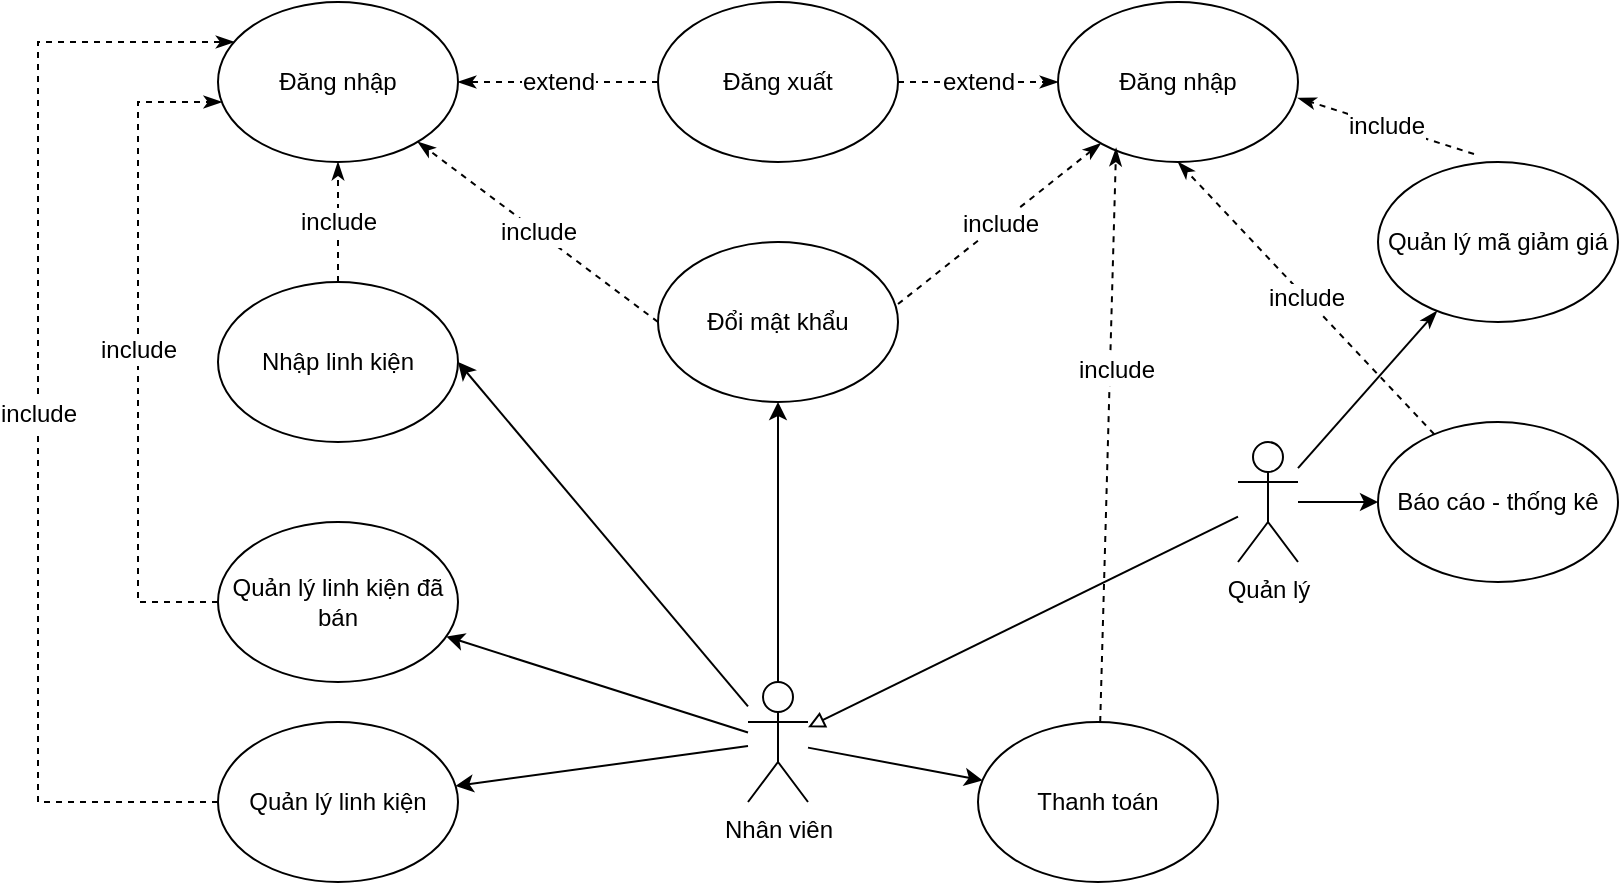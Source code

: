 <mxfile version="18.1.3" type="device" pages="9"><diagram id="9KYe9OfqgDLF2elIuD5f" name="Use Case tổng quát"><mxGraphModel dx="1749" dy="567" grid="1" gridSize="10" guides="1" tooltips="1" connect="1" arrows="1" fold="1" page="1" pageScale="1" pageWidth="850" pageHeight="1100" math="0" shadow="0"><root><mxCell id="0"/><mxCell id="1" parent="0"/><mxCell id="Fh7JyjjgyxLnkpdjSvHv-1" style="edgeStyle=none;rounded=0;orthogonalLoop=1;jettySize=auto;html=1;" parent="1" source="Fh7JyjjgyxLnkpdjSvHv-9" target="Fh7JyjjgyxLnkpdjSvHv-17" edge="1"><mxGeometry relative="1" as="geometry"/></mxCell><mxCell id="Fh7JyjjgyxLnkpdjSvHv-2" style="edgeStyle=none;rounded=0;orthogonalLoop=1;jettySize=auto;html=1;" parent="1" source="Fh7JyjjgyxLnkpdjSvHv-9" target="Fh7JyjjgyxLnkpdjSvHv-18" edge="1"><mxGeometry relative="1" as="geometry"/></mxCell><mxCell id="Fh7JyjjgyxLnkpdjSvHv-8" style="edgeStyle=none;rounded=0;orthogonalLoop=1;jettySize=auto;html=1;" parent="1" source="Fh7JyjjgyxLnkpdjSvHv-9" target="Fh7JyjjgyxLnkpdjSvHv-24" edge="1"><mxGeometry relative="1" as="geometry"/></mxCell><mxCell id="M7t_rTfE9ajkF6MKEjkb-3" style="rounded=0;orthogonalLoop=1;jettySize=auto;html=1;" edge="1" parent="1" source="Fh7JyjjgyxLnkpdjSvHv-9" target="Fh7JyjjgyxLnkpdjSvHv-19"><mxGeometry relative="1" as="geometry"/></mxCell><mxCell id="M7t_rTfE9ajkF6MKEjkb-4" style="edgeStyle=none;rounded=0;orthogonalLoop=1;jettySize=auto;html=1;entryX=1;entryY=0.5;entryDx=0;entryDy=0;" edge="1" parent="1" source="Fh7JyjjgyxLnkpdjSvHv-9" target="Fh7JyjjgyxLnkpdjSvHv-22"><mxGeometry relative="1" as="geometry"/></mxCell><mxCell id="Fh7JyjjgyxLnkpdjSvHv-9" value="Nhân viên" style="shape=umlActor;verticalLabelPosition=bottom;verticalAlign=top;html=1;outlineConnect=0;" parent="1" vertex="1"><mxGeometry x="315" y="440" width="30" height="60" as="geometry"/></mxCell><mxCell id="v6-HCsZY6cNU9R2K5WDS-1" style="rounded=0;orthogonalLoop=1;jettySize=auto;html=1;endArrow=block;endFill=0;" parent="1" source="Fh7JyjjgyxLnkpdjSvHv-16" target="Fh7JyjjgyxLnkpdjSvHv-9" edge="1"><mxGeometry relative="1" as="geometry"/></mxCell><mxCell id="v6-HCsZY6cNU9R2K5WDS-2" style="rounded=0;orthogonalLoop=1;jettySize=auto;html=1;endArrow=classic;endFill=1;" parent="1" source="Fh7JyjjgyxLnkpdjSvHv-16" target="Fh7JyjjgyxLnkpdjSvHv-23" edge="1"><mxGeometry relative="1" as="geometry"/></mxCell><mxCell id="v6-HCsZY6cNU9R2K5WDS-22" style="edgeStyle=none;rounded=0;orthogonalLoop=1;jettySize=auto;html=1;endArrow=classicThin;endFill=1;" parent="1" source="Fh7JyjjgyxLnkpdjSvHv-16" target="Fh7JyjjgyxLnkpdjSvHv-21" edge="1"><mxGeometry relative="1" as="geometry"/></mxCell><mxCell id="Fh7JyjjgyxLnkpdjSvHv-16" value="Quản lý" style="shape=umlActor;verticalLabelPosition=bottom;verticalAlign=top;html=1;outlineConnect=0;" parent="1" vertex="1"><mxGeometry x="560" y="320" width="30" height="60" as="geometry"/></mxCell><mxCell id="Fh7JyjjgyxLnkpdjSvHv-17" value="Quản lý linh kiện" style="ellipse;whiteSpace=wrap;html=1;" parent="1" vertex="1"><mxGeometry x="50" y="460" width="120" height="80" as="geometry"/></mxCell><mxCell id="Fh7JyjjgyxLnkpdjSvHv-18" value="Thanh toán" style="ellipse;whiteSpace=wrap;html=1;" parent="1" vertex="1"><mxGeometry x="430" y="460" width="120" height="80" as="geometry"/></mxCell><mxCell id="Fh7JyjjgyxLnkpdjSvHv-19" value="Quản lý linh kiện đã bán" style="ellipse;whiteSpace=wrap;html=1;" parent="1" vertex="1"><mxGeometry x="50" y="360" width="120" height="80" as="geometry"/></mxCell><mxCell id="Fh7JyjjgyxLnkpdjSvHv-20" value="Đăng nhập" style="ellipse;whiteSpace=wrap;html=1;" parent="1" vertex="1"><mxGeometry x="50" y="100" width="120" height="80" as="geometry"/></mxCell><mxCell id="Fh7JyjjgyxLnkpdjSvHv-21" value="Quản lý mã giảm giá" style="ellipse;whiteSpace=wrap;html=1;" parent="1" vertex="1"><mxGeometry x="630" y="180" width="120" height="80" as="geometry"/></mxCell><mxCell id="Fh7JyjjgyxLnkpdjSvHv-22" value="Nhập linh kiện" style="ellipse;whiteSpace=wrap;html=1;" parent="1" vertex="1"><mxGeometry x="50" y="240" width="120" height="80" as="geometry"/></mxCell><mxCell id="Fh7JyjjgyxLnkpdjSvHv-23" value="Báo cáo - thống kê" style="ellipse;whiteSpace=wrap;html=1;" parent="1" vertex="1"><mxGeometry x="630" y="310" width="120" height="80" as="geometry"/></mxCell><mxCell id="Fh7JyjjgyxLnkpdjSvHv-24" value="Đổi mật khẩu" style="ellipse;whiteSpace=wrap;html=1;" parent="1" vertex="1"><mxGeometry x="270" y="220" width="120" height="80" as="geometry"/></mxCell><mxCell id="v6-HCsZY6cNU9R2K5WDS-5" value="Đăng xuất" style="ellipse;whiteSpace=wrap;html=1;" parent="1" vertex="1"><mxGeometry x="270" y="100" width="120" height="80" as="geometry"/></mxCell><mxCell id="v6-HCsZY6cNU9R2K5WDS-13" value="&lt;font style=&quot;font-size: 12px&quot;&gt;include&lt;/font&gt;" style="edgeStyle=orthogonalEdgeStyle;rounded=0;orthogonalLoop=1;jettySize=auto;html=1;endArrow=classicThin;endFill=1;dashed=1;" parent="1" source="Fh7JyjjgyxLnkpdjSvHv-17" target="Fh7JyjjgyxLnkpdjSvHv-20" edge="1"><mxGeometry relative="1" as="geometry"><mxPoint x="72" y="210" as="sourcePoint"/><mxPoint x="10" y="240" as="targetPoint"/><Array as="points"><mxPoint x="-40" y="500"/><mxPoint x="-40" y="120"/></Array></mxGeometry></mxCell><mxCell id="v6-HCsZY6cNU9R2K5WDS-15" value="&lt;font style=&quot;font-size: 12px&quot;&gt;extend&lt;/font&gt;" style="edgeStyle=none;rounded=0;orthogonalLoop=1;jettySize=auto;html=1;endArrow=classicThin;endFill=1;dashed=1;exitX=0;exitY=0.5;exitDx=0;exitDy=0;entryX=1;entryY=0.5;entryDx=0;entryDy=0;" parent="1" source="v6-HCsZY6cNU9R2K5WDS-5" target="Fh7JyjjgyxLnkpdjSvHv-20" edge="1"><mxGeometry relative="1" as="geometry"><mxPoint x="184.67" y="471.328" as="sourcePoint"/><mxPoint x="320" y="200" as="targetPoint"/></mxGeometry></mxCell><mxCell id="v6-HCsZY6cNU9R2K5WDS-17" value="&lt;font style=&quot;font-size: 12px&quot;&gt;include&lt;/font&gt;" style="edgeStyle=none;rounded=0;orthogonalLoop=1;jettySize=auto;html=1;endArrow=classicThin;endFill=1;dashed=1;exitX=0;exitY=0.5;exitDx=0;exitDy=0;" parent="1" source="Fh7JyjjgyxLnkpdjSvHv-24" target="Fh7JyjjgyxLnkpdjSvHv-20" edge="1"><mxGeometry relative="1" as="geometry"><mxPoint x="140" y="320" as="sourcePoint"/><mxPoint x="140" y="270" as="targetPoint"/></mxGeometry></mxCell><mxCell id="v6-HCsZY6cNU9R2K5WDS-20" value="Đăng nhập" style="ellipse;whiteSpace=wrap;html=1;" parent="1" vertex="1"><mxGeometry x="470" y="100" width="120" height="80" as="geometry"/></mxCell><mxCell id="v6-HCsZY6cNU9R2K5WDS-25" value="&lt;font style=&quot;font-size: 12px&quot;&gt;include&lt;/font&gt;" style="edgeStyle=none;rounded=0;orthogonalLoop=1;jettySize=auto;html=1;endArrow=classicThin;endFill=1;dashed=1;entryX=1;entryY=0.6;entryDx=0;entryDy=0;exitX=0.4;exitY=-0.05;exitDx=0;exitDy=0;exitPerimeter=0;entryPerimeter=0;" parent="1" source="Fh7JyjjgyxLnkpdjSvHv-21" target="v6-HCsZY6cNU9R2K5WDS-20" edge="1"><mxGeometry relative="1" as="geometry"><mxPoint x="140" y="320" as="sourcePoint"/><mxPoint x="140" y="270" as="targetPoint"/></mxGeometry></mxCell><mxCell id="v6-HCsZY6cNU9R2K5WDS-26" value="&lt;font style=&quot;font-size: 12px&quot;&gt;include&lt;/font&gt;" style="edgeStyle=none;rounded=0;orthogonalLoop=1;jettySize=auto;html=1;endArrow=classicThin;endFill=1;dashed=1;entryX=0.5;entryY=1;entryDx=0;entryDy=0;" parent="1" source="Fh7JyjjgyxLnkpdjSvHv-23" target="v6-HCsZY6cNU9R2K5WDS-20" edge="1"><mxGeometry relative="1" as="geometry"><mxPoint x="150" y="330" as="sourcePoint"/><mxPoint x="150" y="280" as="targetPoint"/></mxGeometry></mxCell><mxCell id="v6-HCsZY6cNU9R2K5WDS-29" value="&lt;font style=&quot;font-size: 12px&quot;&gt;extend&lt;/font&gt;" style="edgeStyle=none;rounded=0;orthogonalLoop=1;jettySize=auto;html=1;endArrow=classicThin;endFill=1;dashed=1;" parent="1" source="v6-HCsZY6cNU9R2K5WDS-5" target="v6-HCsZY6cNU9R2K5WDS-20" edge="1"><mxGeometry relative="1" as="geometry"><mxPoint x="285" y="130" as="sourcePoint"/><mxPoint x="182.426" y="201.716" as="targetPoint"/></mxGeometry></mxCell><mxCell id="v6-HCsZY6cNU9R2K5WDS-30" value="&lt;font style=&quot;font-size: 12px&quot;&gt;include&lt;/font&gt;" style="edgeStyle=none;rounded=0;orthogonalLoop=1;jettySize=auto;html=1;endArrow=classicThin;endFill=1;dashed=1;exitX=1;exitY=0.388;exitDx=0;exitDy=0;exitPerimeter=0;" parent="1" source="Fh7JyjjgyxLnkpdjSvHv-24" target="v6-HCsZY6cNU9R2K5WDS-20" edge="1"><mxGeometry relative="1" as="geometry"><mxPoint x="285" y="130" as="sourcePoint"/><mxPoint x="182.426" y="201.716" as="targetPoint"/></mxGeometry></mxCell><mxCell id="v6-HCsZY6cNU9R2K5WDS-32" value="&lt;font style=&quot;font-size: 12px&quot;&gt;include&lt;/font&gt;" style="edgeStyle=none;rounded=0;orthogonalLoop=1;jettySize=auto;html=1;endArrow=classicThin;endFill=1;dashed=1;entryX=0.242;entryY=0.913;entryDx=0;entryDy=0;entryPerimeter=0;" parent="1" source="Fh7JyjjgyxLnkpdjSvHv-18" target="v6-HCsZY6cNU9R2K5WDS-20" edge="1"><mxGeometry x="0.228" y="-3" relative="1" as="geometry"><mxPoint x="390" y="530" as="sourcePoint"/><mxPoint x="501.386" y="180.616" as="targetPoint"/><mxPoint as="offset"/></mxGeometry></mxCell><mxCell id="v6-HCsZY6cNU9R2K5WDS-33" style="edgeStyle=none;rounded=0;orthogonalLoop=1;jettySize=auto;html=1;entryX=0.5;entryY=0;entryDx=0;entryDy=0;endArrow=classicThin;endFill=1;" parent="1" source="Fh7JyjjgyxLnkpdjSvHv-18" target="Fh7JyjjgyxLnkpdjSvHv-18" edge="1"><mxGeometry relative="1" as="geometry"/></mxCell><mxCell id="M7t_rTfE9ajkF6MKEjkb-1" value="&lt;font style=&quot;font-size: 12px&quot;&gt;include&lt;/font&gt;" style="edgeStyle=orthogonalEdgeStyle;rounded=0;orthogonalLoop=1;jettySize=auto;html=1;endArrow=classicThin;endFill=1;dashed=1;exitX=0;exitY=0.5;exitDx=0;exitDy=0;" edge="1" parent="1" source="Fh7JyjjgyxLnkpdjSvHv-19" target="Fh7JyjjgyxLnkpdjSvHv-20"><mxGeometry relative="1" as="geometry"><mxPoint x="60" y="510" as="sourcePoint"/><mxPoint x="60" y="150" as="targetPoint"/><Array as="points"><mxPoint x="10" y="400"/><mxPoint x="10" y="150"/></Array></mxGeometry></mxCell><mxCell id="M7t_rTfE9ajkF6MKEjkb-2" value="&lt;font style=&quot;font-size: 12px&quot;&gt;include&lt;/font&gt;" style="edgeStyle=orthogonalEdgeStyle;rounded=0;orthogonalLoop=1;jettySize=auto;html=1;endArrow=classicThin;endFill=1;dashed=1;exitX=0.5;exitY=0;exitDx=0;exitDy=0;entryX=0.5;entryY=1;entryDx=0;entryDy=0;" edge="1" parent="1" source="Fh7JyjjgyxLnkpdjSvHv-22" target="Fh7JyjjgyxLnkpdjSvHv-20"><mxGeometry relative="1" as="geometry"><mxPoint x="60" y="410" as="sourcePoint"/><mxPoint x="61.905" y="160" as="targetPoint"/><Array as="points"><mxPoint x="110" y="240"/><mxPoint x="110" y="240"/></Array></mxGeometry></mxCell></root></mxGraphModel></diagram><diagram id="M3k5f2M3d4ukSezST7nr" name="Đăng nhập"><mxGraphModel dx="1086" dy="966" grid="1" gridSize="10" guides="1" tooltips="1" connect="1" arrows="1" fold="1" page="1" pageScale="1" pageWidth="850" pageHeight="1100" math="0" shadow="0"><root><mxCell id="985B_7BuaUpa4Xvz62Vp-0"/><mxCell id="985B_7BuaUpa4Xvz62Vp-1" parent="985B_7BuaUpa4Xvz62Vp-0"/><mxCell id="iDnymMXbZE_q3MvbUT_g-1" style="edgeStyle=none;rounded=0;orthogonalLoop=1;jettySize=auto;html=1;endArrow=classicThin;endFill=1;entryX=0;entryY=0.5;entryDx=0;entryDy=0;" parent="985B_7BuaUpa4Xvz62Vp-1" source="iDnymMXbZE_q3MvbUT_g-0" target="AP-JRlsZ_CoEv3foTrYL-0" edge="1"><mxGeometry relative="1" as="geometry"><mxPoint x="370" y="390" as="targetPoint"/></mxGeometry></mxCell><mxCell id="iDnymMXbZE_q3MvbUT_g-0" value="Nhân viên" style="shape=umlActor;verticalLabelPosition=bottom;verticalAlign=top;html=1;outlineConnect=0;" parent="985B_7BuaUpa4Xvz62Vp-1" vertex="1"><mxGeometry x="200" y="360" width="30" height="60" as="geometry"/></mxCell><mxCell id="AP-JRlsZ_CoEv3foTrYL-0" value="Đăng nhập" style="ellipse;whiteSpace=wrap;html=1;" parent="985B_7BuaUpa4Xvz62Vp-1" vertex="1"><mxGeometry x="365" y="350" width="120" height="80" as="geometry"/></mxCell><mxCell id="v33BmMldF_y8NMeLPlOS-0" value="Đăng xuất" style="ellipse;whiteSpace=wrap;html=1;" parent="985B_7BuaUpa4Xvz62Vp-1" vertex="1"><mxGeometry x="590" y="350" width="120" height="80" as="geometry"/></mxCell><mxCell id="dxNBts2YkuVUftaQt-I5-0" value="&lt;font style=&quot;font-size: 12px&quot;&gt;extend&lt;/font&gt;" style="edgeStyle=none;rounded=0;orthogonalLoop=1;jettySize=auto;html=1;endArrow=classicThin;endFill=1;dashed=1;exitX=0;exitY=0.5;exitDx=0;exitDy=0;entryX=1;entryY=0.5;entryDx=0;entryDy=0;" parent="985B_7BuaUpa4Xvz62Vp-1" source="v33BmMldF_y8NMeLPlOS-0" target="AP-JRlsZ_CoEv3foTrYL-0" edge="1"><mxGeometry relative="1" as="geometry"><mxPoint x="270" y="140" as="sourcePoint"/><mxPoint x="172.426" y="191.716" as="targetPoint"/></mxGeometry></mxCell></root></mxGraphModel></diagram><diagram id="J0PqUfYiYcOAkM91h0iS" name="Quản lý linh kiện"><mxGraphModel dx="905" dy="805" grid="1" gridSize="10" guides="1" tooltips="1" connect="1" arrows="1" fold="1" page="1" pageScale="1" pageWidth="850" pageHeight="1100" math="0" shadow="0"><root><mxCell id="6C2LaFtIaHihUc76UcuE-0"/><mxCell id="6C2LaFtIaHihUc76UcuE-1" parent="6C2LaFtIaHihUc76UcuE-0"/><mxCell id="Ii7Hj2KLL-cQXK02NfGm-2" style="edgeStyle=none;rounded=0;orthogonalLoop=1;jettySize=auto;html=1;endArrow=classicThin;endFill=1;" parent="6C2LaFtIaHihUc76UcuE-1" source="H6clFsryvfY3eoEBOsS8-0" target="Ii7Hj2KLL-cQXK02NfGm-0" edge="1"><mxGeometry relative="1" as="geometry"/></mxCell><mxCell id="H6clFsryvfY3eoEBOsS8-0" value="Nhân viên" style="shape=umlActor;verticalLabelPosition=bottom;verticalAlign=top;html=1;outlineConnect=0;" parent="6C2LaFtIaHihUc76UcuE-1" vertex="1"><mxGeometry x="320" y="360" width="30" height="60" as="geometry"/></mxCell><mxCell id="Ii7Hj2KLL-cQXK02NfGm-0" value="Quản lý linh kiện" style="ellipse;whiteSpace=wrap;html=1;" parent="6C2LaFtIaHihUc76UcuE-1" vertex="1"><mxGeometry x="460" y="350" width="120" height="80" as="geometry"/></mxCell><mxCell id="-b2A02M3w-XAtguTNgU6-1" value="Sửa linh kiện" style="ellipse;whiteSpace=wrap;html=1;" parent="6C2LaFtIaHihUc76UcuE-1" vertex="1"><mxGeometry x="500" y="520" width="120" height="80" as="geometry"/></mxCell><mxCell id="-b2A02M3w-XAtguTNgU6-2" value="Xóa linh kiện" style="ellipse;whiteSpace=wrap;html=1;" parent="6C2LaFtIaHihUc76UcuE-1" vertex="1"><mxGeometry x="650" y="430" width="120" height="80" as="geometry"/></mxCell><mxCell id="-b2A02M3w-XAtguTNgU6-3" value="Tìm kiếm linh kiện" style="ellipse;whiteSpace=wrap;html=1;" parent="6C2LaFtIaHihUc76UcuE-1" vertex="1"><mxGeometry x="650" y="280" width="120" height="80" as="geometry"/></mxCell><mxCell id="-b2A02M3w-XAtguTNgU6-4" value="&lt;font style=&quot;font-size: 12px&quot;&gt;extend&lt;/font&gt;" style="edgeStyle=none;rounded=0;orthogonalLoop=1;jettySize=auto;html=1;endArrow=classicThin;endFill=1;dashed=1;exitX=0.433;exitY=0;exitDx=0;exitDy=0;exitPerimeter=0;" parent="6C2LaFtIaHihUc76UcuE-1" source="-b2A02M3w-XAtguTNgU6-1" target="Ii7Hj2KLL-cQXK02NfGm-0" edge="1"><mxGeometry relative="1" as="geometry"><mxPoint x="410" y="530" as="sourcePoint"/><mxPoint x="498.554" y="434.066" as="targetPoint"/></mxGeometry></mxCell><mxCell id="-b2A02M3w-XAtguTNgU6-5" value="&lt;font style=&quot;font-size: 12px&quot;&gt;extend&lt;/font&gt;" style="edgeStyle=none;rounded=0;orthogonalLoop=1;jettySize=auto;html=1;endArrow=classicThin;endFill=1;dashed=1;" parent="6C2LaFtIaHihUc76UcuE-1" source="-b2A02M3w-XAtguTNgU6-2" target="Ii7Hj2KLL-cQXK02NfGm-0" edge="1"><mxGeometry relative="1" as="geometry"><mxPoint x="420" y="540" as="sourcePoint"/><mxPoint x="508.554" y="444.066" as="targetPoint"/></mxGeometry></mxCell><mxCell id="-b2A02M3w-XAtguTNgU6-6" value="&lt;font style=&quot;font-size: 12px&quot;&gt;extend&lt;/font&gt;" style="edgeStyle=none;rounded=0;orthogonalLoop=1;jettySize=auto;html=1;endArrow=classicThin;endFill=1;dashed=1;" parent="6C2LaFtIaHihUc76UcuE-1" source="-b2A02M3w-XAtguTNgU6-3" target="Ii7Hj2KLL-cQXK02NfGm-0" edge="1"><mxGeometry relative="1" as="geometry"><mxPoint x="430" y="550" as="sourcePoint"/><mxPoint x="518.554" y="454.066" as="targetPoint"/></mxGeometry></mxCell></root></mxGraphModel></diagram><diagram id="A80YJYHKsHQK6sT8bMLD" name="Nhập linh kiện"><mxGraphModel dx="1086" dy="966" grid="1" gridSize="10" guides="1" tooltips="1" connect="1" arrows="1" fold="1" page="1" pageScale="1" pageWidth="850" pageHeight="1100" math="0" shadow="0"><root><mxCell id="zhoC2ahn8Z29-R6FaOK9-0"/><mxCell id="zhoC2ahn8Z29-R6FaOK9-1" parent="zhoC2ahn8Z29-R6FaOK9-0"/><mxCell id="RnRzYRbTp0FLy5q3bwNx-0" style="edgeStyle=none;rounded=0;orthogonalLoop=1;jettySize=auto;html=1;endArrow=classicThin;endFill=1;" parent="zhoC2ahn8Z29-R6FaOK9-1" source="RnRzYRbTp0FLy5q3bwNx-1" target="RnRzYRbTp0FLy5q3bwNx-2" edge="1"><mxGeometry relative="1" as="geometry"/></mxCell><mxCell id="RnRzYRbTp0FLy5q3bwNx-1" value="Quản lý" style="shape=umlActor;verticalLabelPosition=bottom;verticalAlign=top;html=1;outlineConnect=0;" parent="zhoC2ahn8Z29-R6FaOK9-1" vertex="1"><mxGeometry x="250" y="350" width="30" height="60" as="geometry"/></mxCell><mxCell id="RnRzYRbTp0FLy5q3bwNx-2" value="Nhập linh kiện" style="ellipse;whiteSpace=wrap;html=1;" parent="zhoC2ahn8Z29-R6FaOK9-1" vertex="1"><mxGeometry x="390" y="340" width="120" height="80" as="geometry"/></mxCell><mxCell id="RnRzYRbTp0FLy5q3bwNx-3" value="Nhập linh kiện" style="ellipse;whiteSpace=wrap;html=1;" parent="zhoC2ahn8Z29-R6FaOK9-1" vertex="1"><mxGeometry x="270" y="510" width="120" height="80" as="geometry"/></mxCell><mxCell id="RnRzYRbTp0FLy5q3bwNx-4" value="&lt;font style=&quot;font-size: 12px&quot;&gt;extend&lt;/font&gt;" style="edgeStyle=none;rounded=0;orthogonalLoop=1;jettySize=auto;html=1;endArrow=classicThin;endFill=1;dashed=1;exitX=0.5;exitY=0;exitDx=0;exitDy=0;" parent="zhoC2ahn8Z29-R6FaOK9-1" source="RnRzYRbTp0FLy5q3bwNx-3" target="RnRzYRbTp0FLy5q3bwNx-2" edge="1"><mxGeometry relative="1" as="geometry"><mxPoint x="520" y="380" as="sourcePoint"/><mxPoint x="415" y="380" as="targetPoint"/></mxGeometry></mxCell><mxCell id="RnRzYRbTp0FLy5q3bwNx-5" value="Sửa linh kiện đã &lt;br&gt;nhập" style="ellipse;whiteSpace=wrap;html=1;" parent="zhoC2ahn8Z29-R6FaOK9-1" vertex="1"><mxGeometry x="429" y="510" width="120" height="80" as="geometry"/></mxCell><mxCell id="RnRzYRbTp0FLy5q3bwNx-6" value="Xóa linh kiện&lt;br&gt;đã nhập" style="ellipse;whiteSpace=wrap;html=1;" parent="zhoC2ahn8Z29-R6FaOK9-1" vertex="1"><mxGeometry x="580" y="420" width="120" height="80" as="geometry"/></mxCell><mxCell id="RnRzYRbTp0FLy5q3bwNx-7" value="Tìm kiếm linh &lt;br&gt;kiện đã nhập" style="ellipse;whiteSpace=wrap;html=1;" parent="zhoC2ahn8Z29-R6FaOK9-1" vertex="1"><mxGeometry x="580" y="270" width="120" height="80" as="geometry"/></mxCell><mxCell id="RnRzYRbTp0FLy5q3bwNx-8" value="&lt;font style=&quot;font-size: 12px&quot;&gt;extend&lt;/font&gt;" style="edgeStyle=none;rounded=0;orthogonalLoop=1;jettySize=auto;html=1;endArrow=classicThin;endFill=1;dashed=1;exitX=0.433;exitY=0;exitDx=0;exitDy=0;exitPerimeter=0;" parent="zhoC2ahn8Z29-R6FaOK9-1" source="RnRzYRbTp0FLy5q3bwNx-5" target="RnRzYRbTp0FLy5q3bwNx-2" edge="1"><mxGeometry relative="1" as="geometry"><mxPoint x="340" y="520" as="sourcePoint"/><mxPoint x="428.554" y="424.066" as="targetPoint"/></mxGeometry></mxCell><mxCell id="RnRzYRbTp0FLy5q3bwNx-9" value="&lt;font style=&quot;font-size: 12px&quot;&gt;extend&lt;/font&gt;" style="edgeStyle=none;rounded=0;orthogonalLoop=1;jettySize=auto;html=1;endArrow=classicThin;endFill=1;dashed=1;" parent="zhoC2ahn8Z29-R6FaOK9-1" source="RnRzYRbTp0FLy5q3bwNx-6" target="RnRzYRbTp0FLy5q3bwNx-2" edge="1"><mxGeometry relative="1" as="geometry"><mxPoint x="350" y="530" as="sourcePoint"/><mxPoint x="438.554" y="434.066" as="targetPoint"/></mxGeometry></mxCell><mxCell id="RnRzYRbTp0FLy5q3bwNx-10" value="&lt;font style=&quot;font-size: 12px&quot;&gt;extend&lt;/font&gt;" style="edgeStyle=none;rounded=0;orthogonalLoop=1;jettySize=auto;html=1;endArrow=classicThin;endFill=1;dashed=1;" parent="zhoC2ahn8Z29-R6FaOK9-1" source="RnRzYRbTp0FLy5q3bwNx-7" target="RnRzYRbTp0FLy5q3bwNx-2" edge="1"><mxGeometry relative="1" as="geometry"><mxPoint x="360" y="540" as="sourcePoint"/><mxPoint x="448.554" y="444.066" as="targetPoint"/></mxGeometry></mxCell></root></mxGraphModel></diagram><diagram id="ReuSEljguYqXkIRH9Q_f" name="Quản lý linh kiện đã bán"><mxGraphModel dx="905" dy="805" grid="1" gridSize="10" guides="1" tooltips="1" connect="1" arrows="1" fold="1" page="1" pageScale="1" pageWidth="850" pageHeight="1100" math="0" shadow="0"><root><mxCell id="m22GDYyRBLb9LDbd9iQB-0"/><mxCell id="m22GDYyRBLb9LDbd9iQB-1" parent="m22GDYyRBLb9LDbd9iQB-0"/><mxCell id="_DjwcOKnzXc0xel_oRje-0" style="edgeStyle=none;rounded=0;orthogonalLoop=1;jettySize=auto;html=1;endArrow=classicThin;endFill=1;" parent="m22GDYyRBLb9LDbd9iQB-1" source="_DjwcOKnzXc0xel_oRje-1" target="_DjwcOKnzXc0xel_oRje-2" edge="1"><mxGeometry relative="1" as="geometry"/></mxCell><mxCell id="_DjwcOKnzXc0xel_oRje-1" value="Nhân viên" style="shape=umlActor;verticalLabelPosition=bottom;verticalAlign=top;html=1;outlineConnect=0;" parent="m22GDYyRBLb9LDbd9iQB-1" vertex="1"><mxGeometry x="100" y="280" width="30" height="60" as="geometry"/></mxCell><mxCell id="_DjwcOKnzXc0xel_oRje-2" value="Quản lý linh kiện &lt;br&gt;đã bán" style="ellipse;whiteSpace=wrap;html=1;" parent="m22GDYyRBLb9LDbd9iQB-1" vertex="1"><mxGeometry x="210" y="270" width="120" height="80" as="geometry"/></mxCell><mxCell id="_DjwcOKnzXc0xel_oRje-3" value="Xóa linh kiện &lt;br&gt;đã bán" style="ellipse;whiteSpace=wrap;html=1;" parent="m22GDYyRBLb9LDbd9iQB-1" vertex="1"><mxGeometry x="120" y="440" width="120" height="80" as="geometry"/></mxCell><mxCell id="_DjwcOKnzXc0xel_oRje-4" value="&lt;font style=&quot;font-size: 12px&quot;&gt;extend&lt;/font&gt;" style="edgeStyle=none;rounded=0;orthogonalLoop=1;jettySize=auto;html=1;endArrow=classicThin;endFill=1;dashed=1;exitX=0.5;exitY=0;exitDx=0;exitDy=0;" parent="m22GDYyRBLb9LDbd9iQB-1" source="_DjwcOKnzXc0xel_oRje-3" target="_DjwcOKnzXc0xel_oRje-2" edge="1"><mxGeometry relative="1" as="geometry"><mxPoint x="370" y="310" as="sourcePoint"/><mxPoint x="265" y="310" as="targetPoint"/></mxGeometry></mxCell><mxCell id="_DjwcOKnzXc0xel_oRje-7" value="Lọc linh kiện&amp;nbsp;&lt;br&gt;đã bán" style="ellipse;whiteSpace=wrap;html=1;" parent="m22GDYyRBLb9LDbd9iQB-1" vertex="1"><mxGeometry x="420" y="270" width="120" height="80" as="geometry"/></mxCell><mxCell id="_DjwcOKnzXc0xel_oRje-10" value="&lt;font style=&quot;font-size: 12px&quot;&gt;extend&lt;/font&gt;" style="edgeStyle=none;rounded=0;orthogonalLoop=1;jettySize=auto;html=1;endArrow=classicThin;endFill=1;dashed=1;" parent="m22GDYyRBLb9LDbd9iQB-1" source="_DjwcOKnzXc0xel_oRje-7" target="_DjwcOKnzXc0xel_oRje-2" edge="1"><mxGeometry relative="1" as="geometry"><mxPoint x="210" y="470" as="sourcePoint"/><mxPoint x="298.554" y="374.066" as="targetPoint"/></mxGeometry></mxCell><mxCell id="_DjwcOKnzXc0xel_oRje-12" value="Doanh thu &lt;br&gt;nhiều nhất" style="ellipse;whiteSpace=wrap;html=1;" parent="m22GDYyRBLb9LDbd9iQB-1" vertex="1"><mxGeometry x="280" y="440" width="120" height="80" as="geometry"/></mxCell><mxCell id="_DjwcOKnzXc0xel_oRje-13" value="&lt;font style=&quot;font-size: 12px&quot;&gt;extend&lt;/font&gt;" style="edgeStyle=none;rounded=0;orthogonalLoop=1;jettySize=auto;html=1;endArrow=classicThin;endFill=1;dashed=1;exitX=0.5;exitY=0;exitDx=0;exitDy=0;entryX=0;entryY=1;entryDx=0;entryDy=0;" parent="m22GDYyRBLb9LDbd9iQB-1" source="_DjwcOKnzXc0xel_oRje-12" target="_DjwcOKnzXc0xel_oRje-7" edge="1"><mxGeometry relative="1" as="geometry"><mxPoint x="190" y="450" as="sourcePoint"/><mxPoint x="278.554" y="354.066" as="targetPoint"/></mxGeometry></mxCell><mxCell id="i8Va8U1vtjknoyw95eA5-0" value="Doanh thu &lt;br&gt;ít nhất" style="ellipse;whiteSpace=wrap;html=1;" parent="m22GDYyRBLb9LDbd9iQB-1" vertex="1"><mxGeometry x="440" y="440" width="120" height="80" as="geometry"/></mxCell><mxCell id="i8Va8U1vtjknoyw95eA5-1" value="&lt;font style=&quot;font-size: 12px&quot;&gt;extend&lt;/font&gt;" style="edgeStyle=none;rounded=0;orthogonalLoop=1;jettySize=auto;html=1;endArrow=classicThin;endFill=1;dashed=1;exitX=0.5;exitY=0;exitDx=0;exitDy=0;entryX=0.5;entryY=1;entryDx=0;entryDy=0;" parent="m22GDYyRBLb9LDbd9iQB-1" source="i8Va8U1vtjknoyw95eA5-0" target="_DjwcOKnzXc0xel_oRje-7" edge="1"><mxGeometry relative="1" as="geometry"><mxPoint x="350" y="450" as="sourcePoint"/><mxPoint x="447.574" y="348.284" as="targetPoint"/></mxGeometry></mxCell><mxCell id="i8Va8U1vtjknoyw95eA5-2" value="Bán chạy nhất" style="ellipse;whiteSpace=wrap;html=1;" parent="m22GDYyRBLb9LDbd9iQB-1" vertex="1"><mxGeometry x="590" y="390" width="120" height="80" as="geometry"/></mxCell><mxCell id="i8Va8U1vtjknoyw95eA5-3" value="&lt;font style=&quot;font-size: 12px&quot;&gt;extend&lt;/font&gt;" style="edgeStyle=none;rounded=0;orthogonalLoop=1;jettySize=auto;html=1;endArrow=classicThin;endFill=1;dashed=1;exitX=0.242;exitY=0.075;exitDx=0;exitDy=0;exitPerimeter=0;" parent="m22GDYyRBLb9LDbd9iQB-1" source="i8Va8U1vtjknoyw95eA5-2" target="_DjwcOKnzXc0xel_oRje-7" edge="1"><mxGeometry relative="1" as="geometry"><mxPoint x="510" y="450" as="sourcePoint"/><mxPoint x="490" y="360" as="targetPoint"/></mxGeometry></mxCell><mxCell id="i8Va8U1vtjknoyw95eA5-4" value="Bán it nhất" style="ellipse;whiteSpace=wrap;html=1;" parent="m22GDYyRBLb9LDbd9iQB-1" vertex="1"><mxGeometry x="600" y="200" width="120" height="80" as="geometry"/></mxCell><mxCell id="i8Va8U1vtjknoyw95eA5-5" value="&lt;font style=&quot;font-size: 12px&quot;&gt;extend&lt;/font&gt;" style="edgeStyle=none;rounded=0;orthogonalLoop=1;jettySize=auto;html=1;endArrow=classicThin;endFill=1;dashed=1;exitX=0;exitY=1;exitDx=0;exitDy=0;entryX=0.983;entryY=0.375;entryDx=0;entryDy=0;entryPerimeter=0;" parent="m22GDYyRBLb9LDbd9iQB-1" source="i8Va8U1vtjknoyw95eA5-4" target="_DjwcOKnzXc0xel_oRje-7" edge="1"><mxGeometry relative="1" as="geometry"><mxPoint x="629.04" y="406" as="sourcePoint"/><mxPoint x="533.979" y="347.21" as="targetPoint"/></mxGeometry></mxCell></root></mxGraphModel></diagram><diagram id="YBmK1Eh_bCDGhu5SJKhw" name="Thanh toán"><mxGraphModel dx="1086" dy="966" grid="1" gridSize="10" guides="1" tooltips="1" connect="1" arrows="1" fold="1" page="1" pageScale="1" pageWidth="850" pageHeight="1100" math="0" shadow="0"><root><mxCell id="kx7WpNq-95WWqxluwGe1-0"/><mxCell id="kx7WpNq-95WWqxluwGe1-1" parent="kx7WpNq-95WWqxluwGe1-0"/><mxCell id="zD7RXJ-0EBY2Htf8gLKQ-0" style="edgeStyle=none;rounded=0;orthogonalLoop=1;jettySize=auto;html=1;endArrow=classicThin;endFill=1;" parent="kx7WpNq-95WWqxluwGe1-1" source="zD7RXJ-0EBY2Htf8gLKQ-1" target="zD7RXJ-0EBY2Htf8gLKQ-2" edge="1"><mxGeometry relative="1" as="geometry"/></mxCell><mxCell id="zD7RXJ-0EBY2Htf8gLKQ-1" value="Nhân viên" style="shape=umlActor;verticalLabelPosition=bottom;verticalAlign=top;html=1;outlineConnect=0;" parent="kx7WpNq-95WWqxluwGe1-1" vertex="1"><mxGeometry x="250" y="350" width="30" height="60" as="geometry"/></mxCell><mxCell id="zD7RXJ-0EBY2Htf8gLKQ-2" value="Thanh toán" style="ellipse;whiteSpace=wrap;html=1;" parent="kx7WpNq-95WWqxluwGe1-1" vertex="1"><mxGeometry x="390" y="340" width="120" height="80" as="geometry"/></mxCell><mxCell id="zD7RXJ-0EBY2Htf8gLKQ-3" value="Thanh toán" style="ellipse;whiteSpace=wrap;html=1;" parent="kx7WpNq-95WWqxluwGe1-1" vertex="1"><mxGeometry x="270" y="510" width="120" height="80" as="geometry"/></mxCell><mxCell id="zD7RXJ-0EBY2Htf8gLKQ-4" value="&lt;font style=&quot;font-size: 12px&quot;&gt;extend&lt;/font&gt;" style="edgeStyle=none;rounded=0;orthogonalLoop=1;jettySize=auto;html=1;endArrow=classicThin;endFill=1;dashed=1;exitX=0.5;exitY=0;exitDx=0;exitDy=0;" parent="kx7WpNq-95WWqxluwGe1-1" source="zD7RXJ-0EBY2Htf8gLKQ-3" target="zD7RXJ-0EBY2Htf8gLKQ-2" edge="1"><mxGeometry relative="1" as="geometry"><mxPoint x="520" y="380" as="sourcePoint"/><mxPoint x="415" y="380" as="targetPoint"/></mxGeometry></mxCell><mxCell id="zD7RXJ-0EBY2Htf8gLKQ-5" value="Sửa hóa đơn" style="ellipse;whiteSpace=wrap;html=1;" parent="kx7WpNq-95WWqxluwGe1-1" vertex="1"><mxGeometry x="429" y="510" width="120" height="80" as="geometry"/></mxCell><mxCell id="zD7RXJ-0EBY2Htf8gLKQ-6" value="Xóa hóa đơn" style="ellipse;whiteSpace=wrap;html=1;" parent="kx7WpNq-95WWqxluwGe1-1" vertex="1"><mxGeometry x="580" y="420" width="120" height="80" as="geometry"/></mxCell><mxCell id="zD7RXJ-0EBY2Htf8gLKQ-7" value="Tìm kiếm hóa đơn" style="ellipse;whiteSpace=wrap;html=1;" parent="kx7WpNq-95WWqxluwGe1-1" vertex="1"><mxGeometry x="580" y="270" width="120" height="80" as="geometry"/></mxCell><mxCell id="zD7RXJ-0EBY2Htf8gLKQ-8" value="&lt;font style=&quot;font-size: 12px&quot;&gt;extend&lt;/font&gt;" style="edgeStyle=none;rounded=0;orthogonalLoop=1;jettySize=auto;html=1;endArrow=classicThin;endFill=1;dashed=1;exitX=0.433;exitY=0;exitDx=0;exitDy=0;exitPerimeter=0;" parent="kx7WpNq-95WWqxluwGe1-1" source="zD7RXJ-0EBY2Htf8gLKQ-5" target="zD7RXJ-0EBY2Htf8gLKQ-2" edge="1"><mxGeometry relative="1" as="geometry"><mxPoint x="340" y="520" as="sourcePoint"/><mxPoint x="428.554" y="424.066" as="targetPoint"/></mxGeometry></mxCell><mxCell id="zD7RXJ-0EBY2Htf8gLKQ-9" value="&lt;font style=&quot;font-size: 12px&quot;&gt;extend&lt;/font&gt;" style="edgeStyle=none;rounded=0;orthogonalLoop=1;jettySize=auto;html=1;endArrow=classicThin;endFill=1;dashed=1;" parent="kx7WpNq-95WWqxluwGe1-1" source="zD7RXJ-0EBY2Htf8gLKQ-6" target="zD7RXJ-0EBY2Htf8gLKQ-2" edge="1"><mxGeometry relative="1" as="geometry"><mxPoint x="350" y="530" as="sourcePoint"/><mxPoint x="438.554" y="434.066" as="targetPoint"/></mxGeometry></mxCell><mxCell id="zD7RXJ-0EBY2Htf8gLKQ-10" value="&lt;font style=&quot;font-size: 12px&quot;&gt;extend&lt;/font&gt;" style="edgeStyle=none;rounded=0;orthogonalLoop=1;jettySize=auto;html=1;endArrow=classicThin;endFill=1;dashed=1;" parent="kx7WpNq-95WWqxluwGe1-1" source="zD7RXJ-0EBY2Htf8gLKQ-7" target="zD7RXJ-0EBY2Htf8gLKQ-2" edge="1"><mxGeometry relative="1" as="geometry"><mxPoint x="360" y="540" as="sourcePoint"/><mxPoint x="448.554" y="444.066" as="targetPoint"/></mxGeometry></mxCell><mxCell id="zD7RXJ-0EBY2Htf8gLKQ-22" value="In hóa đơn" style="ellipse;whiteSpace=wrap;html=1;" parent="kx7WpNq-95WWqxluwGe1-1" vertex="1"><mxGeometry x="390" y="190" width="120" height="80" as="geometry"/></mxCell><mxCell id="zD7RXJ-0EBY2Htf8gLKQ-23" value="&lt;font style=&quot;font-size: 12px&quot;&gt;extend&lt;/font&gt;" style="edgeStyle=none;rounded=0;orthogonalLoop=1;jettySize=auto;html=1;endArrow=classicThin;endFill=1;dashed=1;exitX=0.5;exitY=1;exitDx=0;exitDy=0;" parent="kx7WpNq-95WWqxluwGe1-1" source="zD7RXJ-0EBY2Htf8gLKQ-22" target="zD7RXJ-0EBY2Htf8gLKQ-2" edge="1"><mxGeometry relative="1" as="geometry"><mxPoint x="597.37" y="339.208" as="sourcePoint"/><mxPoint x="512.514" y="370.653" as="targetPoint"/></mxGeometry></mxCell></root></mxGraphModel></diagram><diagram id="nsP6vH5aciSS6rpTpbCh" name="Quản lý mã giảm giá"><mxGraphModel dx="1086" dy="966" grid="1" gridSize="10" guides="1" tooltips="1" connect="1" arrows="1" fold="1" page="1" pageScale="1" pageWidth="850" pageHeight="1100" math="0" shadow="0"><root><mxCell id="uIZ0D27vMZOrZfwqmdn4-0"/><mxCell id="uIZ0D27vMZOrZfwqmdn4-1" parent="uIZ0D27vMZOrZfwqmdn4-0"/><mxCell id="r8RXnJ_AhjSbvmIO6aab-0" style="edgeStyle=none;rounded=0;orthogonalLoop=1;jettySize=auto;html=1;endArrow=classicThin;endFill=1;" parent="uIZ0D27vMZOrZfwqmdn4-1" source="r8RXnJ_AhjSbvmIO6aab-1" target="r8RXnJ_AhjSbvmIO6aab-2" edge="1"><mxGeometry relative="1" as="geometry"/></mxCell><mxCell id="r8RXnJ_AhjSbvmIO6aab-1" value="Quản lý" style="shape=umlActor;verticalLabelPosition=bottom;verticalAlign=top;html=1;outlineConnect=0;" parent="uIZ0D27vMZOrZfwqmdn4-1" vertex="1"><mxGeometry x="250" y="350" width="30" height="60" as="geometry"/></mxCell><mxCell id="r8RXnJ_AhjSbvmIO6aab-2" value="Quản lý mã giảm giá" style="ellipse;whiteSpace=wrap;html=1;" parent="uIZ0D27vMZOrZfwqmdn4-1" vertex="1"><mxGeometry x="390" y="340" width="120" height="80" as="geometry"/></mxCell><mxCell id="r8RXnJ_AhjSbvmIO6aab-3" value="Thêm mã giảm giá" style="ellipse;whiteSpace=wrap;html=1;" parent="uIZ0D27vMZOrZfwqmdn4-1" vertex="1"><mxGeometry x="270" y="510" width="120" height="80" as="geometry"/></mxCell><mxCell id="r8RXnJ_AhjSbvmIO6aab-4" value="&lt;font style=&quot;font-size: 12px&quot;&gt;extend&lt;/font&gt;" style="edgeStyle=none;rounded=0;orthogonalLoop=1;jettySize=auto;html=1;endArrow=classicThin;endFill=1;dashed=1;exitX=0.5;exitY=0;exitDx=0;exitDy=0;" parent="uIZ0D27vMZOrZfwqmdn4-1" source="r8RXnJ_AhjSbvmIO6aab-3" target="r8RXnJ_AhjSbvmIO6aab-2" edge="1"><mxGeometry relative="1" as="geometry"><mxPoint x="520" y="380" as="sourcePoint"/><mxPoint x="415" y="380" as="targetPoint"/></mxGeometry></mxCell><mxCell id="r8RXnJ_AhjSbvmIO6aab-5" value="Sửa mã giảm giá" style="ellipse;whiteSpace=wrap;html=1;" parent="uIZ0D27vMZOrZfwqmdn4-1" vertex="1"><mxGeometry x="429" y="510" width="120" height="80" as="geometry"/></mxCell><mxCell id="r8RXnJ_AhjSbvmIO6aab-6" value="Xóa mã giảm giá" style="ellipse;whiteSpace=wrap;html=1;" parent="uIZ0D27vMZOrZfwqmdn4-1" vertex="1"><mxGeometry x="580" y="420" width="120" height="80" as="geometry"/></mxCell><mxCell id="r8RXnJ_AhjSbvmIO6aab-7" value="Tìm kiếm mã giảm giá" style="ellipse;whiteSpace=wrap;html=1;" parent="uIZ0D27vMZOrZfwqmdn4-1" vertex="1"><mxGeometry x="580" y="270" width="120" height="80" as="geometry"/></mxCell><mxCell id="r8RXnJ_AhjSbvmIO6aab-8" value="&lt;font style=&quot;font-size: 12px&quot;&gt;extend&lt;/font&gt;" style="edgeStyle=none;rounded=0;orthogonalLoop=1;jettySize=auto;html=1;endArrow=classicThin;endFill=1;dashed=1;exitX=0.433;exitY=0;exitDx=0;exitDy=0;exitPerimeter=0;" parent="uIZ0D27vMZOrZfwqmdn4-1" source="r8RXnJ_AhjSbvmIO6aab-5" target="r8RXnJ_AhjSbvmIO6aab-2" edge="1"><mxGeometry relative="1" as="geometry"><mxPoint x="340" y="520" as="sourcePoint"/><mxPoint x="428.554" y="424.066" as="targetPoint"/></mxGeometry></mxCell><mxCell id="r8RXnJ_AhjSbvmIO6aab-9" value="&lt;font style=&quot;font-size: 12px&quot;&gt;extend&lt;/font&gt;" style="edgeStyle=none;rounded=0;orthogonalLoop=1;jettySize=auto;html=1;endArrow=classicThin;endFill=1;dashed=1;" parent="uIZ0D27vMZOrZfwqmdn4-1" source="r8RXnJ_AhjSbvmIO6aab-6" target="r8RXnJ_AhjSbvmIO6aab-2" edge="1"><mxGeometry relative="1" as="geometry"><mxPoint x="350" y="530" as="sourcePoint"/><mxPoint x="438.554" y="434.066" as="targetPoint"/></mxGeometry></mxCell><mxCell id="r8RXnJ_AhjSbvmIO6aab-10" value="&lt;font style=&quot;font-size: 12px&quot;&gt;extend&lt;/font&gt;" style="edgeStyle=none;rounded=0;orthogonalLoop=1;jettySize=auto;html=1;endArrow=classicThin;endFill=1;dashed=1;" parent="uIZ0D27vMZOrZfwqmdn4-1" source="r8RXnJ_AhjSbvmIO6aab-7" target="r8RXnJ_AhjSbvmIO6aab-2" edge="1"><mxGeometry relative="1" as="geometry"><mxPoint x="360" y="540" as="sourcePoint"/><mxPoint x="448.554" y="444.066" as="targetPoint"/></mxGeometry></mxCell></root></mxGraphModel></diagram><diagram id="v3Wkl5lRM1JcdY-pqYjO" name="Báo cáo - thống kê"><mxGraphModel dx="1086" dy="966" grid="1" gridSize="10" guides="1" tooltips="1" connect="1" arrows="1" fold="1" page="1" pageScale="1" pageWidth="850" pageHeight="1100" math="0" shadow="0"><root><mxCell id="NIMZeTy5Nr1yV8qdZdDR-0"/><mxCell id="NIMZeTy5Nr1yV8qdZdDR-1" parent="NIMZeTy5Nr1yV8qdZdDR-0"/><mxCell id="JD2B807f_feue2FsL70v-0" style="edgeStyle=none;rounded=0;orthogonalLoop=1;jettySize=auto;html=1;endArrow=classicThin;endFill=1;" parent="NIMZeTy5Nr1yV8qdZdDR-1" source="JD2B807f_feue2FsL70v-1" target="JD2B807f_feue2FsL70v-2" edge="1"><mxGeometry relative="1" as="geometry"/></mxCell><mxCell id="JD2B807f_feue2FsL70v-1" value="Quản lý" style="shape=umlActor;verticalLabelPosition=bottom;verticalAlign=top;html=1;outlineConnect=0;" parent="NIMZeTy5Nr1yV8qdZdDR-1" vertex="1"><mxGeometry x="85" y="310" width="30" height="60" as="geometry"/></mxCell><mxCell id="JD2B807f_feue2FsL70v-2" value="Báo cáo - thống kê" style="ellipse;whiteSpace=wrap;html=1;" parent="NIMZeTy5Nr1yV8qdZdDR-1" vertex="1"><mxGeometry x="195" y="300" width="120" height="80" as="geometry"/></mxCell><mxCell id="JD2B807f_feue2FsL70v-3" value="Sửa thống kê" style="ellipse;whiteSpace=wrap;html=1;" parent="NIMZeTy5Nr1yV8qdZdDR-1" vertex="1"><mxGeometry x="105" y="470" width="120" height="80" as="geometry"/></mxCell><mxCell id="JD2B807f_feue2FsL70v-4" value="&lt;font style=&quot;font-size: 12px&quot;&gt;extend&lt;/font&gt;" style="edgeStyle=none;rounded=0;orthogonalLoop=1;jettySize=auto;html=1;endArrow=classicThin;endFill=1;dashed=1;exitX=0.5;exitY=0;exitDx=0;exitDy=0;" parent="NIMZeTy5Nr1yV8qdZdDR-1" source="JD2B807f_feue2FsL70v-3" target="JD2B807f_feue2FsL70v-2" edge="1"><mxGeometry relative="1" as="geometry"><mxPoint x="355" y="340" as="sourcePoint"/><mxPoint x="250" y="340" as="targetPoint"/></mxGeometry></mxCell><mxCell id="JD2B807f_feue2FsL70v-5" value="Thống kê doanh thu" style="ellipse;whiteSpace=wrap;html=1;" parent="NIMZeTy5Nr1yV8qdZdDR-1" vertex="1"><mxGeometry x="425" y="430" width="120" height="80" as="geometry"/></mxCell><mxCell id="JD2B807f_feue2FsL70v-6" value="&lt;font style=&quot;font-size: 12px&quot;&gt;extend&lt;/font&gt;" style="edgeStyle=none;rounded=0;orthogonalLoop=1;jettySize=auto;html=1;endArrow=classicThin;endFill=1;dashed=1;" parent="NIMZeTy5Nr1yV8qdZdDR-1" source="JD2B807f_feue2FsL70v-5" target="JD2B807f_feue2FsL70v-2" edge="1"><mxGeometry relative="1" as="geometry"><mxPoint x="195" y="500" as="sourcePoint"/><mxPoint x="283.554" y="404.066" as="targetPoint"/></mxGeometry></mxCell><mxCell id="JD2B807f_feue2FsL70v-7" value="Xóa thống kê" style="ellipse;whiteSpace=wrap;html=1;" parent="NIMZeTy5Nr1yV8qdZdDR-1" vertex="1"><mxGeometry x="265" y="470" width="120" height="80" as="geometry"/></mxCell><mxCell id="JD2B807f_feue2FsL70v-8" value="&lt;font style=&quot;font-size: 12px&quot;&gt;extend&lt;/font&gt;" style="edgeStyle=none;rounded=0;orthogonalLoop=1;jettySize=auto;html=1;endArrow=classicThin;endFill=1;dashed=1;exitX=0.5;exitY=0;exitDx=0;exitDy=0;" parent="NIMZeTy5Nr1yV8qdZdDR-1" source="JD2B807f_feue2FsL70v-7" target="JD2B807f_feue2FsL70v-2" edge="1"><mxGeometry relative="1" as="geometry"><mxPoint x="175" y="480" as="sourcePoint"/><mxPoint x="263.554" y="384.066" as="targetPoint"/></mxGeometry></mxCell><mxCell id="JD2B807f_feue2FsL70v-9" value="Theo tháng" style="ellipse;whiteSpace=wrap;html=1;" parent="NIMZeTy5Nr1yV8qdZdDR-1" vertex="1"><mxGeometry x="645" y="400" width="120" height="80" as="geometry"/></mxCell><mxCell id="JD2B807f_feue2FsL70v-10" value="&lt;font style=&quot;font-size: 12px&quot;&gt;extend&lt;/font&gt;" style="edgeStyle=none;rounded=0;orthogonalLoop=1;jettySize=auto;html=1;endArrow=classicThin;endFill=1;dashed=1;entryX=1;entryY=0.5;entryDx=0;entryDy=0;" parent="NIMZeTy5Nr1yV8qdZdDR-1" source="JD2B807f_feue2FsL70v-9" target="JD2B807f_feue2FsL70v-5" edge="1"><mxGeometry relative="1" as="geometry"><mxPoint x="355" y="570" as="sourcePoint"/><mxPoint x="452.574" y="468.284" as="targetPoint"/></mxGeometry></mxCell><mxCell id="JD2B807f_feue2FsL70v-11" value="Theo năm" style="ellipse;whiteSpace=wrap;html=1;" parent="NIMZeTy5Nr1yV8qdZdDR-1" vertex="1"><mxGeometry x="645" y="300" width="120" height="80" as="geometry"/></mxCell><mxCell id="JD2B807f_feue2FsL70v-12" value="&lt;font style=&quot;font-size: 12px&quot;&gt;extend&lt;/font&gt;" style="edgeStyle=none;rounded=0;orthogonalLoop=1;jettySize=auto;html=1;endArrow=classicThin;endFill=1;dashed=1;exitX=0;exitY=0.65;exitDx=0;exitDy=0;exitPerimeter=0;" parent="NIMZeTy5Nr1yV8qdZdDR-1" source="JD2B807f_feue2FsL70v-11" target="JD2B807f_feue2FsL70v-5" edge="1"><mxGeometry relative="1" as="geometry"><mxPoint x="515" y="570" as="sourcePoint"/><mxPoint x="495" y="480" as="targetPoint"/></mxGeometry></mxCell><mxCell id="PQEXRPm9mOdkv1JEzkcp-0" value="Thống kê chi tiêu" style="ellipse;whiteSpace=wrap;html=1;" parent="NIMZeTy5Nr1yV8qdZdDR-1" vertex="1"><mxGeometry x="425" y="270" width="120" height="80" as="geometry"/></mxCell><mxCell id="PQEXRPm9mOdkv1JEzkcp-2" value="&lt;font style=&quot;font-size: 12px&quot;&gt;extend&lt;/font&gt;" style="edgeStyle=none;rounded=0;orthogonalLoop=1;jettySize=auto;html=1;endArrow=classicThin;endFill=1;dashed=1;exitX=0;exitY=0.5;exitDx=0;exitDy=0;entryX=1;entryY=0.5;entryDx=0;entryDy=0;" parent="NIMZeTy5Nr1yV8qdZdDR-1" source="PQEXRPm9mOdkv1JEzkcp-0" target="JD2B807f_feue2FsL70v-2" edge="1"><mxGeometry relative="1" as="geometry"><mxPoint x="449.235" y="454.133" as="sourcePoint"/><mxPoint x="310.765" y="375.867" as="targetPoint"/></mxGeometry></mxCell><mxCell id="PQEXRPm9mOdkv1JEzkcp-3" value="&lt;font style=&quot;font-size: 12px&quot;&gt;extend&lt;/font&gt;" style="edgeStyle=none;rounded=0;orthogonalLoop=1;jettySize=auto;html=1;endArrow=classicThin;endFill=1;dashed=1;entryX=1;entryY=1;entryDx=0;entryDy=0;exitX=0.2;exitY=0.063;exitDx=0;exitDy=0;exitPerimeter=0;" parent="NIMZeTy5Nr1yV8qdZdDR-1" source="JD2B807f_feue2FsL70v-9" target="PQEXRPm9mOdkv1JEzkcp-0" edge="1"><mxGeometry relative="1" as="geometry"><mxPoint x="647.53" y="461.494" as="sourcePoint"/><mxPoint x="555" y="480" as="targetPoint"/></mxGeometry></mxCell><mxCell id="PQEXRPm9mOdkv1JEzkcp-4" value="&lt;font style=&quot;font-size: 12px&quot;&gt;extend&lt;/font&gt;" style="edgeStyle=none;rounded=0;orthogonalLoop=1;jettySize=auto;html=1;endArrow=classicThin;endFill=1;dashed=1;exitX=0;exitY=0;exitDx=0;exitDy=0;" parent="NIMZeTy5Nr1yV8qdZdDR-1" source="JD2B807f_feue2FsL70v-11" target="PQEXRPm9mOdkv1JEzkcp-0" edge="1"><mxGeometry relative="1" as="geometry"><mxPoint x="655" y="362" as="sourcePoint"/><mxPoint x="535.235" y="450.327" as="targetPoint"/></mxGeometry></mxCell></root></mxGraphModel></diagram><diagram id="5BSpfZcrFxrW4Yu37qMo" name="Đổi mật khẩu"><mxGraphModel dx="1086" dy="966" grid="1" gridSize="10" guides="1" tooltips="1" connect="1" arrows="1" fold="1" page="1" pageScale="1" pageWidth="850" pageHeight="1100" math="0" shadow="0"><root><mxCell id="_vbTalE_eWw-l2T4iIcp-0"/><mxCell id="_vbTalE_eWw-l2T4iIcp-1" parent="_vbTalE_eWw-l2T4iIcp-0"/><mxCell id="0o8MrUSwnVeIa2aFeKq0-0" style="edgeStyle=none;rounded=0;orthogonalLoop=1;jettySize=auto;html=1;endArrow=classicThin;endFill=1;" edge="1" parent="_vbTalE_eWw-l2T4iIcp-1" source="0o8MrUSwnVeIa2aFeKq0-1" target="0o8MrUSwnVeIa2aFeKq0-3"><mxGeometry relative="1" as="geometry"><mxPoint x="365" y="390" as="targetPoint"/></mxGeometry></mxCell><mxCell id="0o8MrUSwnVeIa2aFeKq0-1" value="Nhân viên" style="shape=umlActor;verticalLabelPosition=bottom;verticalAlign=top;html=1;outlineConnect=0;" vertex="1" parent="_vbTalE_eWw-l2T4iIcp-1"><mxGeometry x="200" y="360" width="30" height="60" as="geometry"/></mxCell><mxCell id="0o8MrUSwnVeIa2aFeKq0-3" value="Đổi mật khẩu" style="ellipse;whiteSpace=wrap;html=1;" vertex="1" parent="_vbTalE_eWw-l2T4iIcp-1"><mxGeometry x="360" y="350" width="120" height="80" as="geometry"/></mxCell></root></mxGraphModel></diagram></mxfile>